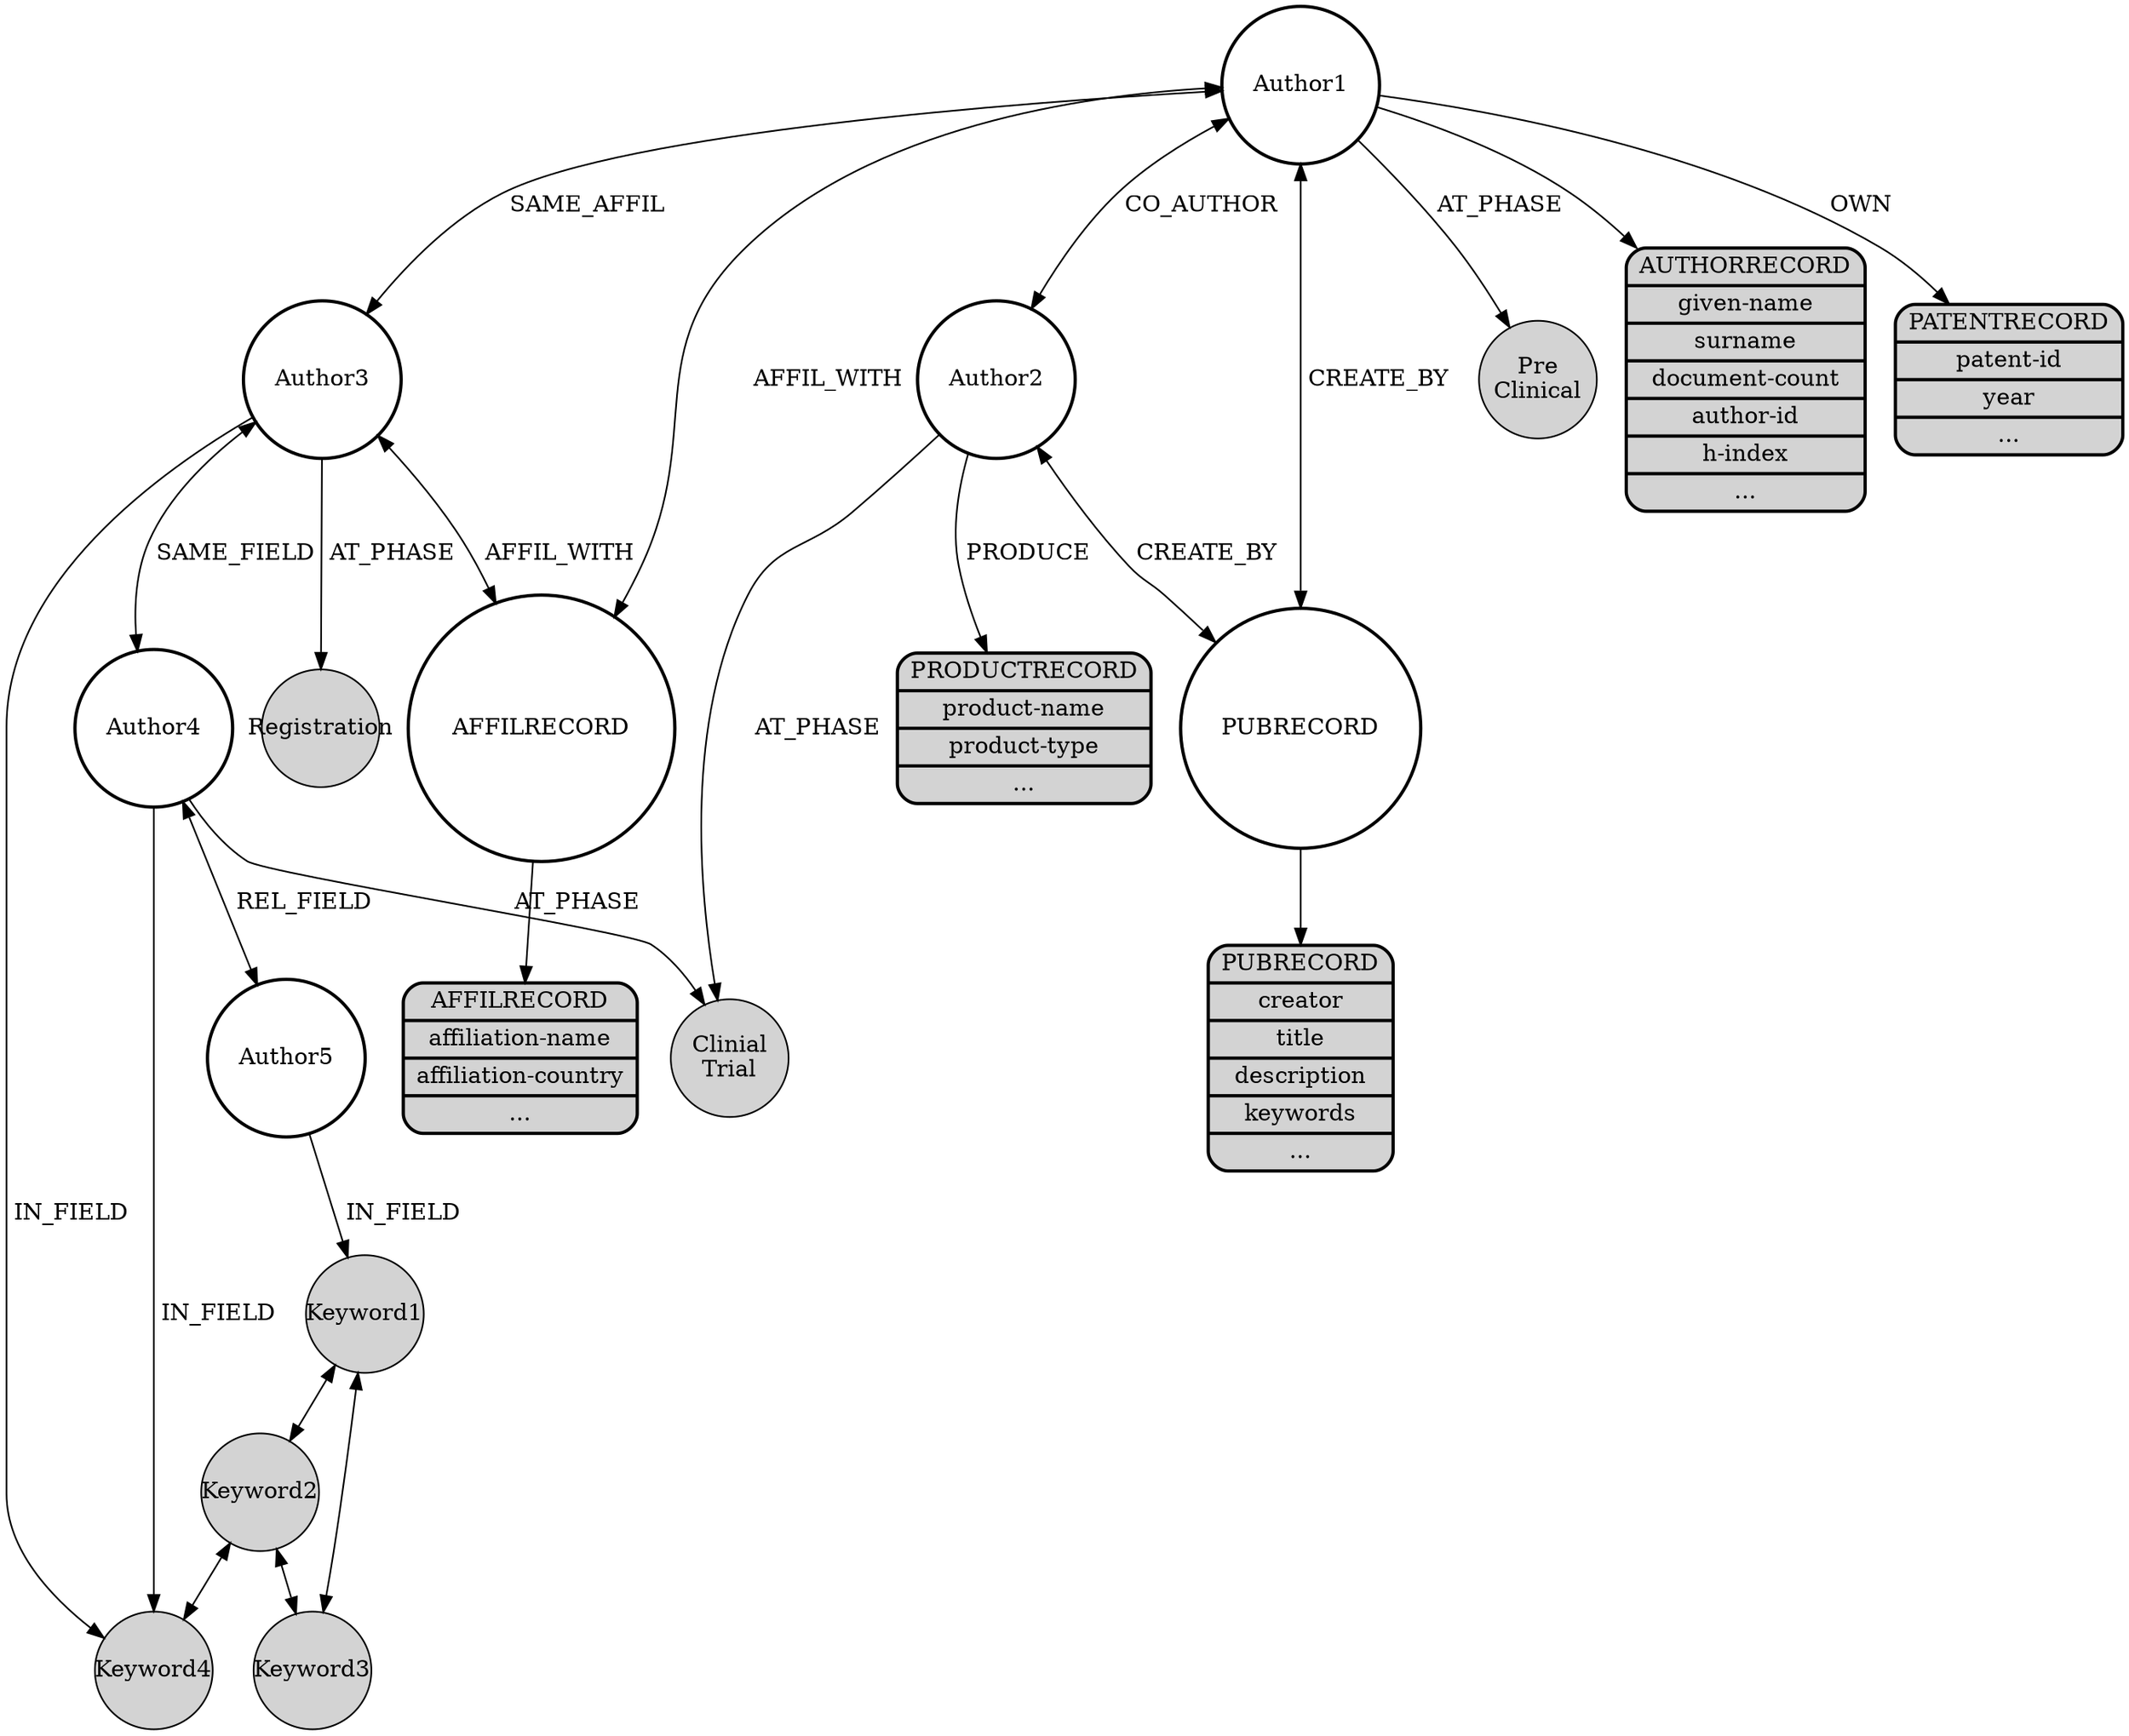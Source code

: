 digraph G {
    author1 [label="Author1", shape="circle", style="bold"];
    author2 [label="Author2", shape="circle", style="bold"];
    author3 [label="Author3", shape="circle", style="bold"];
    author4 [label="Author4", shape="circle", style="bold"];
    author5 [label="Author5", shape="circle", style="bold"];
    keywd1 [label="Keyword1", shape="circle", fixedsize=true, width="1.0", style="filled"];
    keywd2 [label="Keyword2", shape="circle", fixedsize=true, width="1.0", style="filled"];
    keywd3 [label="Keyword3", shape="circle", fixedsize=true, width="1.0", style="filled"];
    keywd4 [label="Keyword4", shape="circle", fixedsize=true, width="1.0", style="filled"];
    phase1 [label="Pre\nClinical", shape="circle", fixedsize=true, width="1.0", style="filled"];
    phase2 [label="Clinial\nTrial", shape="circle", fixedsize=true, width="1.0", style="filled"];
    phase3 [label="Registration", shape="circle", fixedsize=true, width="1.0", style="filled"];
    affilnode [label="AFFILRECORD", shape="circle", style="bold"];
    pubnode [label="PUBRECORD", shape="circle", style="bold"];
    authorrecord [label="{ AUTHORRECORD | given-name | surname | document-count | author-id | h-index | ...}", shape="Mrecord", style="bold,filled"];
    pubrecord [label="{ PUBRECORD |<f0> creator | title | description | keywords | ... }", shape="Mrecord", style="filled,bold"];
    affilrecord [label="{ AFFILRECORD |<f0> affiliation-name | affiliation-country | ... }", shape="Mrecord", style="filled,bold"];
    patentrecord [label="{ PATENTRECORD |<f0> patent-id | year | ... }", shape="Mrecord", style="filled,bold"];
    productrecord [label="{ PRODUCTRECORD |<f0> product-name | product-type | ... }", shape="Mrecord", style="filled,bold"];
    author1 -> author2 [label=" CO_AUTHOR", dir="both"];
    author1 -> author3 [label=" SAME_AFFIL", dir="both"];
    author3 -> author4 [label=" SAME_FIELD", dir="both"];
    author1 -> pubnode [dir="both", label=" CREATE_BY"];
    author2 -> pubnode [dir="both", label=" CREATE_BY"];
    pubnode -> pubrecord;
    affilnode -> affilrecord;
    author1 -> affilnode [dir="both", label=" AFFIL_WITH"];
    author3 -> affilnode [dir="both", label=" AFFIL_WITH"];
    author1 -> authorrecord;
    keywd1 -> keywd2 -> keywd3 [dir="both"];
    keywd2 -> keywd4 [dir="both"];
    keywd3 -> keywd1 [dir="both"];
    author4 -> keywd4 [label=" IN_FIELD"];
    author3 -> keywd4 [label=" IN_FIELD"];
    author4 -> author5 [label=" REL_FIELD", dir="both"];
    author5 -> keywd1 [label=" IN_FIELD"];
    author4 -> phase2 [label=" AT_PHASE"];
    author2 -> phase2 [label=" AT_PHASE"];
    author1 -> phase1 [label=" AT_PHASE"];
    author3 -> phase3 [label=" AT_PHASE"];
    author1 -> patentrecord [label=" OWN"];
    author2 -> productrecord [label=" PRODUCE"];
}
